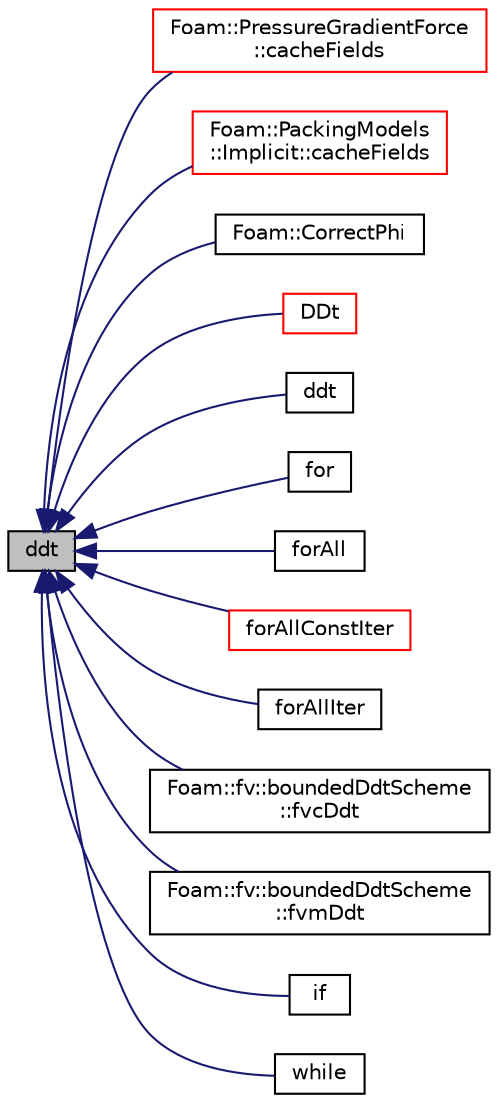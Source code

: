 digraph "ddt"
{
  bgcolor="transparent";
  edge [fontname="Helvetica",fontsize="10",labelfontname="Helvetica",labelfontsize="10"];
  node [fontname="Helvetica",fontsize="10",shape=record];
  rankdir="LR";
  Node1 [label="ddt",height=0.2,width=0.4,color="black", fillcolor="grey75", style="filled", fontcolor="black"];
  Node1 -> Node2 [dir="back",color="midnightblue",fontsize="10",style="solid",fontname="Helvetica"];
  Node2 [label="Foam::PressureGradientForce\l::cacheFields",height=0.2,width=0.4,color="red",URL="$a02007.html#a6005414ac27ae3e0b5a783ba216c1906",tooltip="Cache fields. "];
  Node1 -> Node3 [dir="back",color="midnightblue",fontsize="10",style="solid",fontname="Helvetica"];
  Node3 [label="Foam::PackingModels\l::Implicit::cacheFields",height=0.2,width=0.4,color="red",URL="$a01060.html#a6005414ac27ae3e0b5a783ba216c1906",tooltip="Calculate the inter particles stresses. "];
  Node1 -> Node4 [dir="back",color="midnightblue",fontsize="10",style="solid",fontname="Helvetica"];
  Node4 [label="Foam::CorrectPhi",height=0.2,width=0.4,color="black",URL="$a10936.html#ab2f887f80623731ea99863dd127a6ae7"];
  Node1 -> Node5 [dir="back",color="midnightblue",fontsize="10",style="solid",fontname="Helvetica"];
  Node5 [label="DDt",height=0.2,width=0.4,color="red",URL="$a10972.html#ab0b7059288d30051ab6817560484a801"];
  Node1 -> Node6 [dir="back",color="midnightblue",fontsize="10",style="solid",fontname="Helvetica"];
  Node6 [label="ddt",height=0.2,width=0.4,color="black",URL="$a10972.html#a64f8536f80a13ca0e4fc81c9f21b4f67"];
  Node1 -> Node7 [dir="back",color="midnightblue",fontsize="10",style="solid",fontname="Helvetica"];
  Node7 [label="for",height=0.2,width=0.4,color="black",URL="$a03405.html#ae9610aff8f04c828f9db802f66a18f67"];
  Node1 -> Node8 [dir="back",color="midnightblue",fontsize="10",style="solid",fontname="Helvetica"];
  Node8 [label="forAll",height=0.2,width=0.4,color="black",URL="$a03122.html#a10c29c5a8ec21260e2867f83e0bbd2b6"];
  Node1 -> Node9 [dir="back",color="midnightblue",fontsize="10",style="solid",fontname="Helvetica"];
  Node9 [label="forAllConstIter",height=0.2,width=0.4,color="red",URL="$a03097.html#ae21e2836509b0fa7f7cedf6493b11b09"];
  Node1 -> Node10 [dir="back",color="midnightblue",fontsize="10",style="solid",fontname="Helvetica"];
  Node10 [label="forAllIter",height=0.2,width=0.4,color="black",URL="$a03472.html#aaaca96f2de03e39be860dca1ff20ef39"];
  Node1 -> Node11 [dir="back",color="midnightblue",fontsize="10",style="solid",fontname="Helvetica"];
  Node11 [label="Foam::fv::boundedDdtScheme\l::fvcDdt",height=0.2,width=0.4,color="black",URL="$a00156.html#abb706bbb171fabb8ce34a1832dc95f79"];
  Node1 -> Node12 [dir="back",color="midnightblue",fontsize="10",style="solid",fontname="Helvetica"];
  Node12 [label="Foam::fv::boundedDdtScheme\l::fvmDdt",height=0.2,width=0.4,color="black",URL="$a00156.html#a9210920f37338a519e6a7971e973ff35"];
  Node1 -> Node13 [dir="back",color="midnightblue",fontsize="10",style="solid",fontname="Helvetica"];
  Node13 [label="if",height=0.2,width=0.4,color="black",URL="$a03060.html#a8b7f998449b569bf0b55d8c54cbac3cc"];
  Node1 -> Node14 [dir="back",color="midnightblue",fontsize="10",style="solid",fontname="Helvetica"];
  Node14 [label="while",height=0.2,width=0.4,color="black",URL="$a03060.html#ab13470e79e249d04c443bf59be9ff31d"];
}
